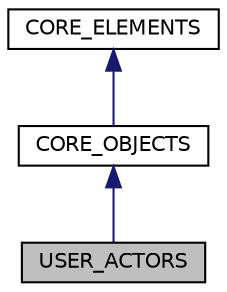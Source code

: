 digraph "USER_ACTORS"
{
  edge [fontname="Helvetica",fontsize="10",labelfontname="Helvetica",labelfontsize="10"];
  node [fontname="Helvetica",fontsize="10",shape=record];
  Node1 [label="USER_ACTORS",height=0.2,width=0.4,color="black", fillcolor="grey75", style="filled" fontcolor="black"];
  Node2 -> Node1 [dir="back",color="midnightblue",fontsize="10",style="solid",fontname="Helvetica"];
  Node2 [label="CORE_OBJECTS",height=0.2,width=0.4,color="black", fillcolor="white", style="filled",URL="$class_c_o_r_e___o_b_j_e_c_t_s.html"];
  Node3 -> Node2 [dir="back",color="midnightblue",fontsize="10",style="solid",fontname="Helvetica"];
  Node3 [label="CORE_ELEMENTS",height=0.2,width=0.4,color="black", fillcolor="white", style="filled",URL="$class_c_o_r_e___e_l_e_m_e_n_t_s.html"];
}
